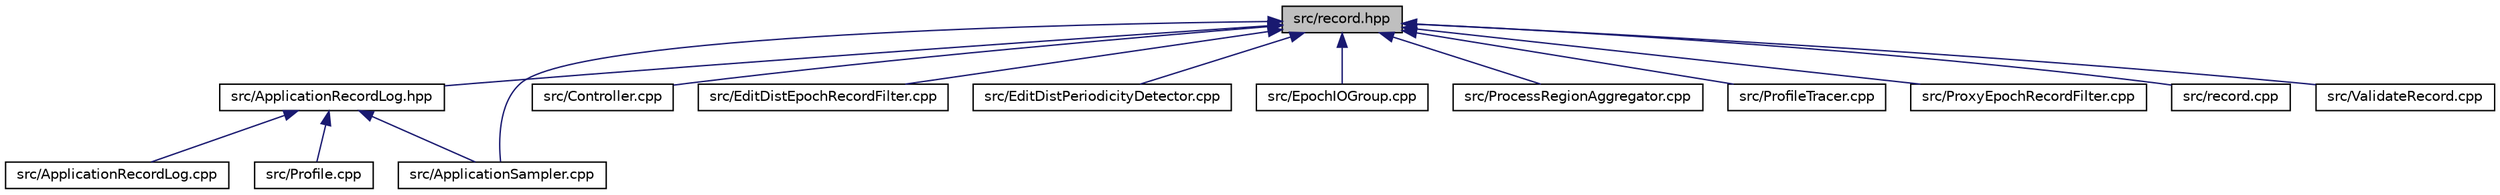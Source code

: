 digraph "src/record.hpp"
{
 // LATEX_PDF_SIZE
  edge [fontname="Helvetica",fontsize="10",labelfontname="Helvetica",labelfontsize="10"];
  node [fontname="Helvetica",fontsize="10",shape=record];
  Node1 [label="src/record.hpp",height=0.2,width=0.4,color="black", fillcolor="grey75", style="filled", fontcolor="black",tooltip=" "];
  Node1 -> Node2 [dir="back",color="midnightblue",fontsize="10",style="solid",fontname="Helvetica"];
  Node2 [label="src/ApplicationRecordLog.hpp",height=0.2,width=0.4,color="black", fillcolor="white", style="filled",URL="$_application_record_log_8hpp.html",tooltip=" "];
  Node2 -> Node3 [dir="back",color="midnightblue",fontsize="10",style="solid",fontname="Helvetica"];
  Node3 [label="src/ApplicationRecordLog.cpp",height=0.2,width=0.4,color="black", fillcolor="white", style="filled",URL="$_application_record_log_8cpp.html",tooltip=" "];
  Node2 -> Node4 [dir="back",color="midnightblue",fontsize="10",style="solid",fontname="Helvetica"];
  Node4 [label="src/ApplicationSampler.cpp",height=0.2,width=0.4,color="black", fillcolor="white", style="filled",URL="$_application_sampler_8cpp.html",tooltip=" "];
  Node2 -> Node5 [dir="back",color="midnightblue",fontsize="10",style="solid",fontname="Helvetica"];
  Node5 [label="src/Profile.cpp",height=0.2,width=0.4,color="black", fillcolor="white", style="filled",URL="$_profile_8cpp.html",tooltip=" "];
  Node1 -> Node4 [dir="back",color="midnightblue",fontsize="10",style="solid",fontname="Helvetica"];
  Node1 -> Node6 [dir="back",color="midnightblue",fontsize="10",style="solid",fontname="Helvetica"];
  Node6 [label="src/Controller.cpp",height=0.2,width=0.4,color="black", fillcolor="white", style="filled",URL="$_controller_8cpp.html",tooltip=" "];
  Node1 -> Node7 [dir="back",color="midnightblue",fontsize="10",style="solid",fontname="Helvetica"];
  Node7 [label="src/EditDistEpochRecordFilter.cpp",height=0.2,width=0.4,color="black", fillcolor="white", style="filled",URL="$_edit_dist_epoch_record_filter_8cpp.html",tooltip=" "];
  Node1 -> Node8 [dir="back",color="midnightblue",fontsize="10",style="solid",fontname="Helvetica"];
  Node8 [label="src/EditDistPeriodicityDetector.cpp",height=0.2,width=0.4,color="black", fillcolor="white", style="filled",URL="$_edit_dist_periodicity_detector_8cpp.html",tooltip=" "];
  Node1 -> Node9 [dir="back",color="midnightblue",fontsize="10",style="solid",fontname="Helvetica"];
  Node9 [label="src/EpochIOGroup.cpp",height=0.2,width=0.4,color="black", fillcolor="white", style="filled",URL="$_epoch_i_o_group_8cpp.html",tooltip=" "];
  Node1 -> Node10 [dir="back",color="midnightblue",fontsize="10",style="solid",fontname="Helvetica"];
  Node10 [label="src/ProcessRegionAggregator.cpp",height=0.2,width=0.4,color="black", fillcolor="white", style="filled",URL="$_process_region_aggregator_8cpp.html",tooltip=" "];
  Node1 -> Node11 [dir="back",color="midnightblue",fontsize="10",style="solid",fontname="Helvetica"];
  Node11 [label="src/ProfileTracer.cpp",height=0.2,width=0.4,color="black", fillcolor="white", style="filled",URL="$_profile_tracer_8cpp.html",tooltip=" "];
  Node1 -> Node12 [dir="back",color="midnightblue",fontsize="10",style="solid",fontname="Helvetica"];
  Node12 [label="src/ProxyEpochRecordFilter.cpp",height=0.2,width=0.4,color="black", fillcolor="white", style="filled",URL="$_proxy_epoch_record_filter_8cpp.html",tooltip=" "];
  Node1 -> Node13 [dir="back",color="midnightblue",fontsize="10",style="solid",fontname="Helvetica"];
  Node13 [label="src/record.cpp",height=0.2,width=0.4,color="black", fillcolor="white", style="filled",URL="$record_8cpp.html",tooltip=" "];
  Node1 -> Node14 [dir="back",color="midnightblue",fontsize="10",style="solid",fontname="Helvetica"];
  Node14 [label="src/ValidateRecord.cpp",height=0.2,width=0.4,color="black", fillcolor="white", style="filled",URL="$_validate_record_8cpp.html",tooltip=" "];
}
